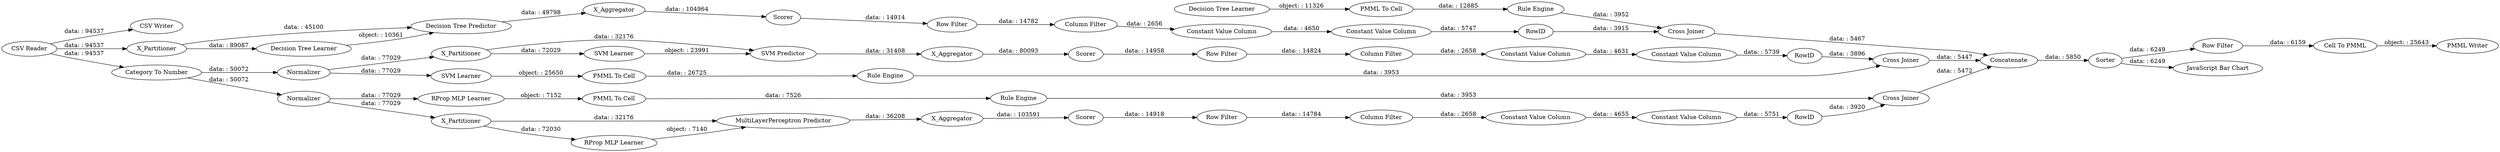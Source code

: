 digraph {
	"-4863910266197053186_292" [label="Constant Value Column"]
	"-4863910266197053186_290" [label="Constant Value Column"]
	"-4956119863193240728_9" [label="Row Filter"]
	"132259218794863332_34" [label="Rule Engine"]
	"-4956119863193240728_290" [label="Constant Value Column"]
	"-8550890599779609965_39" [label=Scorer]
	"137708438318481531_9" [label="Row Filter"]
	"-8550890599779609965_38" [label="Cross Joiner"]
	"1824169420206938447_32" [label="SVM Predictor"]
	"132259218794863332_35" [label="RProp MLP Learner"]
	"-6656414656329341976_34" [label="Rule Engine"]
	"-8550890599779609965_32" [label="Decision Tree Predictor"]
	"-8094217269524291676_53" [label="Row Filter"]
	"2843996151186510015_38" [label="Cross Joiner"]
	"-4956119863193240728_294" [label="Column Filter"]
	"-8094217269524291676_63" [label="CSV Writer"]
	"-8550890599779609965_31" [label="Decision Tree Learner"]
	"137708438318481531_294" [label="Column Filter"]
	"1824169420206938447_2" [label=X_Partitioner]
	"-8550890599779609965_7" [label=X_Aggregator]
	"2843996151186510015_7" [label=X_Aggregator]
	"-6656414656329341976_28" [label="PMML To Cell"]
	"9076236650118565327_35" [label="Rule Engine"]
	"1824169420206938447_40" [label=Normalizer]
	"9076236650118565327_33" [label="SVM Learner"]
	"1824169420206938447_41" [label=Scorer]
	"1824169420206938447_31" [label="SVM Learner"]
	"-4956119863193240728_293" [label=RowID]
	"137708438318481531_293" [label=RowID]
	"-4956119863193240728_292" [label="Constant Value Column"]
	"-6656414656329341976_33" [label="Decision Tree Learner"]
	"-8550890599779609965_2" [label=X_Partitioner]
	"-8094217269524291676_60" [label=Concatenate]
	"-4863910266197053186_293" [label=RowID]
	"132259218794863332_22" [label="PMML To Cell"]
	"-8094217269524291676_61" [label="PMML Writer"]
	"2843996151186510015_2" [label=X_Partitioner]
	"-4863910266197053186_9" [label="Row Filter"]
	"2843996151186510015_32" [label="MultiLayerPerceptron Predictor"]
	"2843996151186510015_40" [label=Scorer]
	"-8094217269524291676_52" [label=Sorter]
	"-8094217269524291676_59" [label="JavaScript Bar Chart"]
	"-4863910266197053186_294" [label="Column Filter"]
	"2843996151186510015_39" [label=Normalizer]
	"9076236650118565327_34" [label="PMML To Cell"]
	"137708438318481531_292" [label="Constant Value Column"]
	"1824169420206938447_7" [label=X_Aggregator]
	"2843996151186510015_31" [label="RProp MLP Learner"]
	"1824169420206938447_39" [label="Cross Joiner"]
	"-8094217269524291676_58" [label="Category To Number"]
	"137708438318481531_290" [label="Constant Value Column"]
	"-8094217269524291676_54" [label="Cell To PMML"]
	"-8094217269524291676_62" [label="CSV Reader"]
	"132259218794863332_22" -> "132259218794863332_34" [label="data: : 7526"]
	"2843996151186510015_2" -> "2843996151186510015_31" [label="data: : 72030"]
	"2843996151186510015_7" -> "2843996151186510015_40" [label="data: : 103591"]
	"2843996151186510015_40" -> "-4863910266197053186_9" [label="data: : 14918"]
	"2843996151186510015_32" -> "2843996151186510015_7" [label="data: : 36208"]
	"-4956119863193240728_294" -> "-4956119863193240728_290" [label="data: : 2658"]
	"1824169420206938447_32" -> "1824169420206938447_7" [label="data: : 31408"]
	"1824169420206938447_7" -> "1824169420206938447_41" [label="data: : 80093"]
	"-4956119863193240728_293" -> "1824169420206938447_39" [label="data: : 3896"]
	"9076236650118565327_35" -> "1824169420206938447_39" [label="data: : 3953"]
	"-4863910266197053186_292" -> "-4863910266197053186_293" [label="data: : 5751"]
	"-8550890599779609965_2" -> "-8550890599779609965_31" [label="data: : 89087"]
	"132259218794863332_35" -> "132259218794863332_22" [label="object: : 7152"]
	"1824169420206938447_40" -> "9076236650118565327_33" [label="data: : 77029"]
	"-4863910266197053186_9" -> "-4863910266197053186_294" [label="data: : 14784"]
	"1824169420206938447_2" -> "1824169420206938447_32" [label="data: : 32176"]
	"-8550890599779609965_38" -> "-8094217269524291676_60" [label="data: : 5467"]
	"-8094217269524291676_58" -> "2843996151186510015_39" [label="data: : 50072"]
	"9076236650118565327_33" -> "9076236650118565327_34" [label="object: : 25650"]
	"-4956119863193240728_292" -> "-4956119863193240728_293" [label="data: : 5739"]
	"-8094217269524291676_52" -> "-8094217269524291676_53" [label="data: : 6249"]
	"137708438318481531_290" -> "137708438318481531_292" [label="data: : 4650"]
	"-6656414656329341976_33" -> "-6656414656329341976_28" [label="object: : 11326"]
	"1824169420206938447_39" -> "-8094217269524291676_60" [label="data: : 5447"]
	"-8094217269524291676_53" -> "-8094217269524291676_54" [label="data: : 6159"]
	"-4863910266197053186_294" -> "-4863910266197053186_290" [label="data: : 2658"]
	"-4956119863193240728_290" -> "-4956119863193240728_292" [label="data: : 4631"]
	"-8094217269524291676_58" -> "1824169420206938447_40" [label="data: : 50072"]
	"137708438318481531_293" -> "-8550890599779609965_38" [label="data: : 3915"]
	"-8550890599779609965_32" -> "-8550890599779609965_7" [label="data: : 49798"]
	"-8094217269524291676_62" -> "-8550890599779609965_2" [label="data: : 94537"]
	"-8550890599779609965_39" -> "137708438318481531_9" [label="data: : 14914"]
	"9076236650118565327_34" -> "9076236650118565327_35" [label="data: : 26725"]
	"2843996151186510015_39" -> "2843996151186510015_2" [label="data: : 77029"]
	"1824169420206938447_40" -> "1824169420206938447_2" [label="data: : 77029"]
	"2843996151186510015_38" -> "-8094217269524291676_60" [label="data: : 5472"]
	"137708438318481531_292" -> "137708438318481531_293" [label="data: : 5747"]
	"-8094217269524291676_62" -> "-8094217269524291676_63" [label="data: : 94537"]
	"132259218794863332_34" -> "2843996151186510015_38" [label="data: : 3953"]
	"-6656414656329341976_28" -> "-6656414656329341976_34" [label="data: : 12885"]
	"-8550890599779609965_2" -> "-8550890599779609965_32" [label="data: : 45100"]
	"1824169420206938447_2" -> "1824169420206938447_31" [label="data: : 72029"]
	"-8550890599779609965_31" -> "-8550890599779609965_32" [label="object: : 10361"]
	"-4863910266197053186_293" -> "2843996151186510015_38" [label="data: : 3920"]
	"2843996151186510015_39" -> "132259218794863332_35" [label="data: : 77029"]
	"-8094217269524291676_60" -> "-8094217269524291676_52" [label="data: : 5850"]
	"1824169420206938447_41" -> "-4956119863193240728_9" [label="data: : 14958"]
	"2843996151186510015_31" -> "2843996151186510015_32" [label="object: : 7140"]
	"137708438318481531_9" -> "137708438318481531_294" [label="data: : 14782"]
	"-8550890599779609965_7" -> "-8550890599779609965_39" [label="data: : 104964"]
	"-8094217269524291676_54" -> "-8094217269524291676_61" [label="object: : 25643"]
	"2843996151186510015_2" -> "2843996151186510015_32" [label="data: : 32176"]
	"137708438318481531_294" -> "137708438318481531_290" [label="data: : 2656"]
	"-4863910266197053186_290" -> "-4863910266197053186_292" [label="data: : 4655"]
	"-8094217269524291676_52" -> "-8094217269524291676_59" [label="data: : 6249"]
	"-8094217269524291676_62" -> "-8094217269524291676_58" [label="data: : 94537"]
	"1824169420206938447_31" -> "1824169420206938447_32" [label="object: : 23991"]
	"-4956119863193240728_9" -> "-4956119863193240728_294" [label="data: : 14824"]
	"-6656414656329341976_34" -> "-8550890599779609965_38" [label="data: : 3952"]
	rankdir=LR
}
